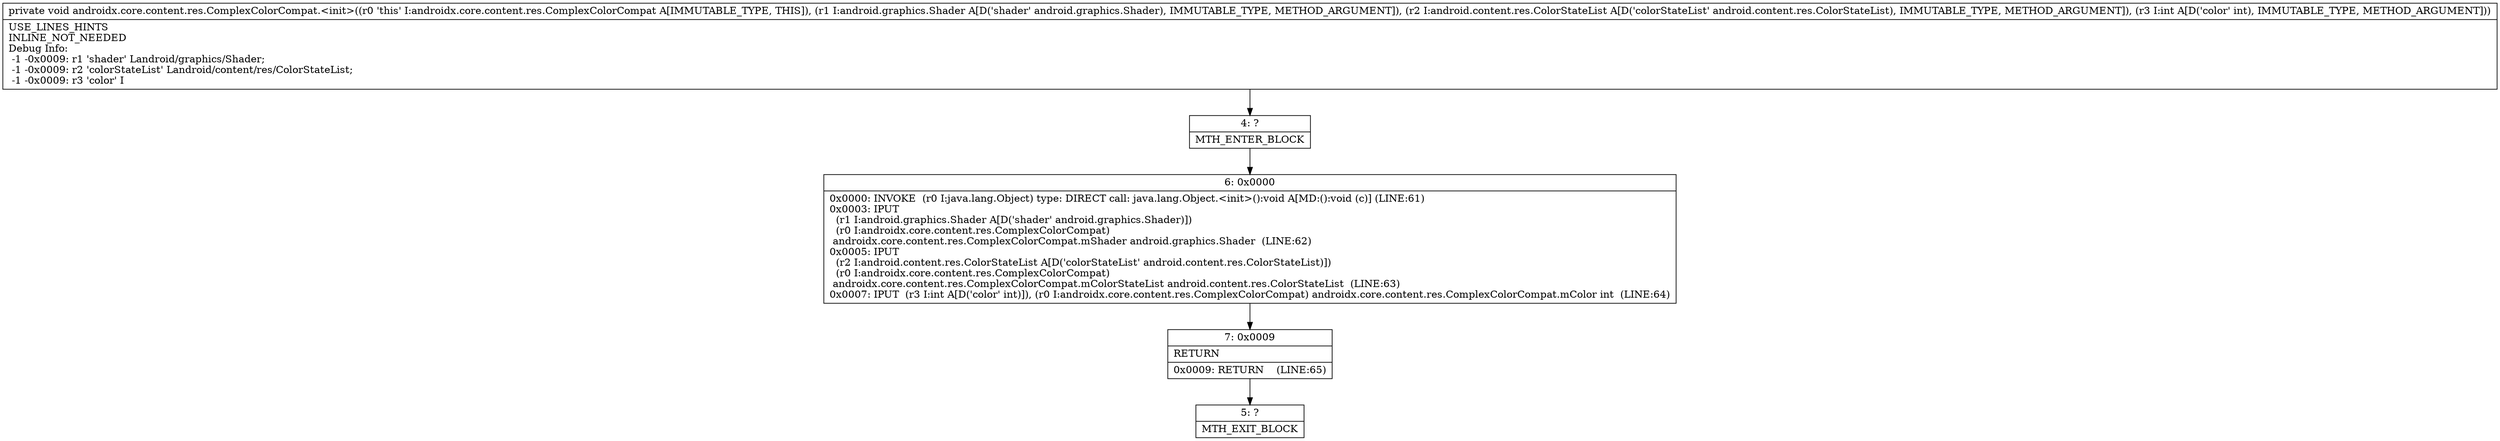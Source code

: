 digraph "CFG forandroidx.core.content.res.ComplexColorCompat.\<init\>(Landroid\/graphics\/Shader;Landroid\/content\/res\/ColorStateList;I)V" {
Node_4 [shape=record,label="{4\:\ ?|MTH_ENTER_BLOCK\l}"];
Node_6 [shape=record,label="{6\:\ 0x0000|0x0000: INVOKE  (r0 I:java.lang.Object) type: DIRECT call: java.lang.Object.\<init\>():void A[MD:():void (c)] (LINE:61)\l0x0003: IPUT  \l  (r1 I:android.graphics.Shader A[D('shader' android.graphics.Shader)])\l  (r0 I:androidx.core.content.res.ComplexColorCompat)\l androidx.core.content.res.ComplexColorCompat.mShader android.graphics.Shader  (LINE:62)\l0x0005: IPUT  \l  (r2 I:android.content.res.ColorStateList A[D('colorStateList' android.content.res.ColorStateList)])\l  (r0 I:androidx.core.content.res.ComplexColorCompat)\l androidx.core.content.res.ComplexColorCompat.mColorStateList android.content.res.ColorStateList  (LINE:63)\l0x0007: IPUT  (r3 I:int A[D('color' int)]), (r0 I:androidx.core.content.res.ComplexColorCompat) androidx.core.content.res.ComplexColorCompat.mColor int  (LINE:64)\l}"];
Node_7 [shape=record,label="{7\:\ 0x0009|RETURN\l|0x0009: RETURN    (LINE:65)\l}"];
Node_5 [shape=record,label="{5\:\ ?|MTH_EXIT_BLOCK\l}"];
MethodNode[shape=record,label="{private void androidx.core.content.res.ComplexColorCompat.\<init\>((r0 'this' I:androidx.core.content.res.ComplexColorCompat A[IMMUTABLE_TYPE, THIS]), (r1 I:android.graphics.Shader A[D('shader' android.graphics.Shader), IMMUTABLE_TYPE, METHOD_ARGUMENT]), (r2 I:android.content.res.ColorStateList A[D('colorStateList' android.content.res.ColorStateList), IMMUTABLE_TYPE, METHOD_ARGUMENT]), (r3 I:int A[D('color' int), IMMUTABLE_TYPE, METHOD_ARGUMENT]))  | USE_LINES_HINTS\lINLINE_NOT_NEEDED\lDebug Info:\l  \-1 \-0x0009: r1 'shader' Landroid\/graphics\/Shader;\l  \-1 \-0x0009: r2 'colorStateList' Landroid\/content\/res\/ColorStateList;\l  \-1 \-0x0009: r3 'color' I\l}"];
MethodNode -> Node_4;Node_4 -> Node_6;
Node_6 -> Node_7;
Node_7 -> Node_5;
}

